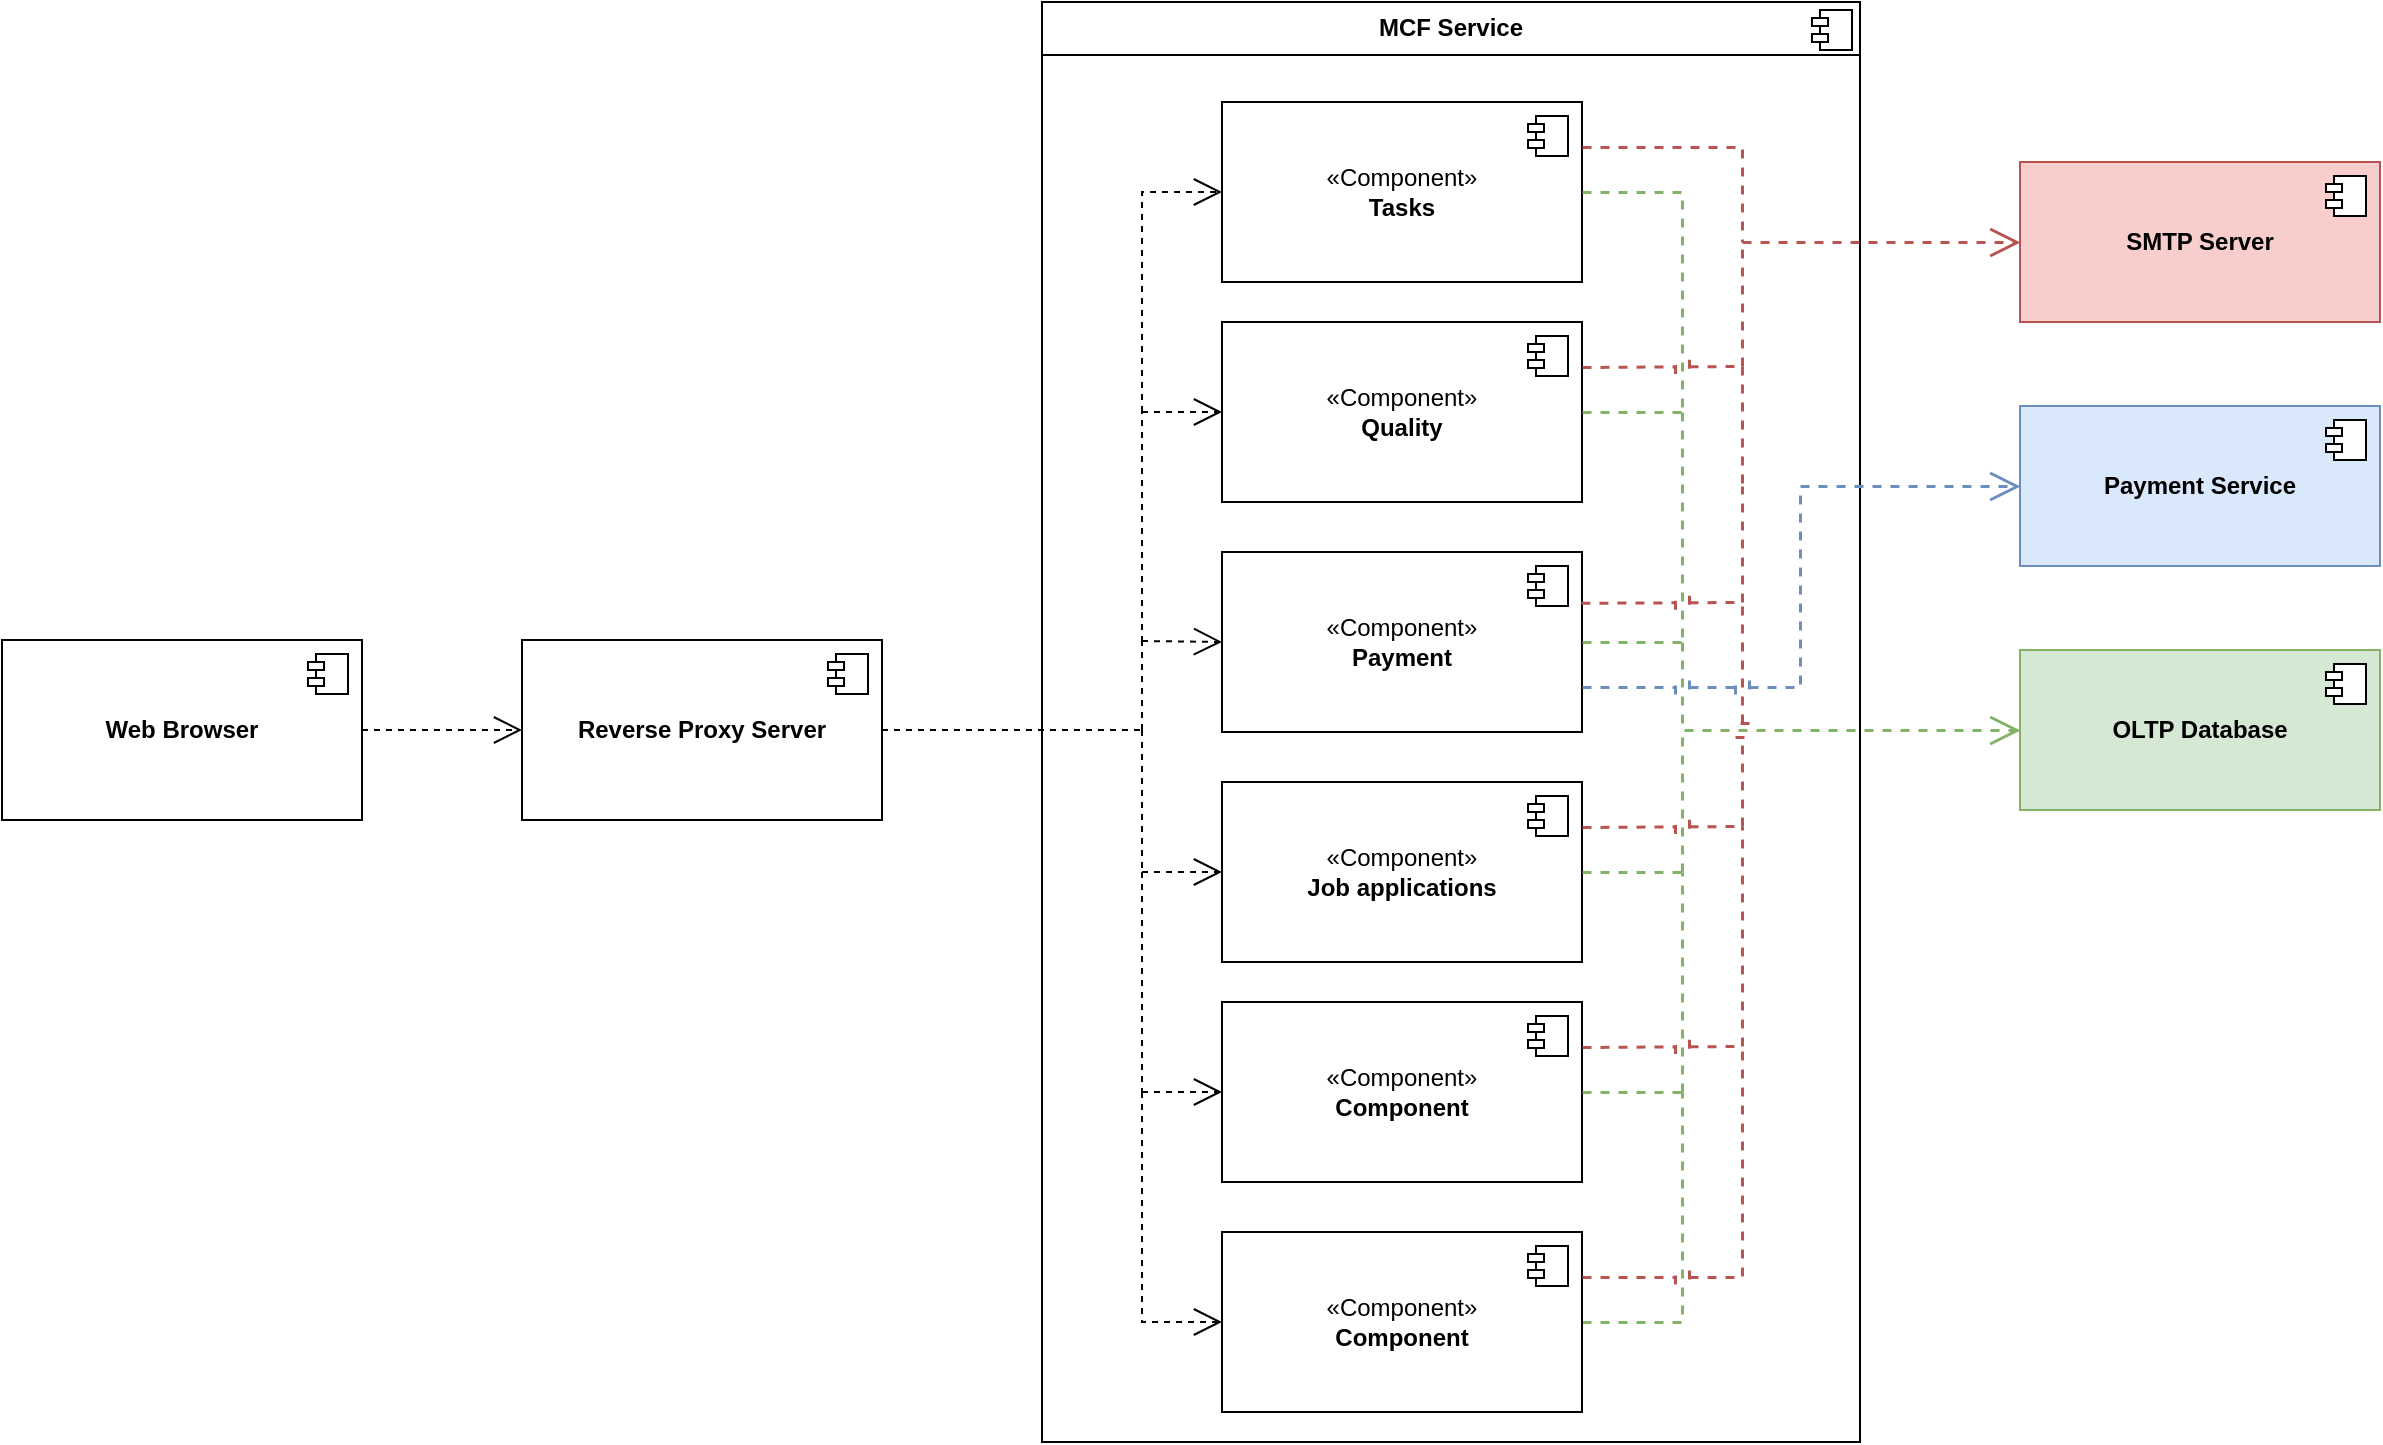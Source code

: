 <mxfile version="26.0.4">
  <diagram name="Page-1" id="R_M-jZn4rv1SXgoTYbhI">
    <mxGraphModel dx="1434" dy="844" grid="1" gridSize="10" guides="1" tooltips="1" connect="1" arrows="1" fold="1" page="1" pageScale="1" pageWidth="1169" pageHeight="827" math="0" shadow="0">
      <root>
        <mxCell id="0" />
        <mxCell id="1" parent="0" />
        <mxCell id="KCdfxB29JOxLrwtLFPlU-3" value="&lt;p style=&quot;margin:0px;margin-top:6px;text-align:center;&quot;&gt;&lt;b&gt;MCF Service&lt;/b&gt;&lt;/p&gt;&lt;hr size=&quot;1&quot; style=&quot;border-style:solid;&quot;&gt;&lt;p style=&quot;margin:0px;margin-left:8px;&quot;&gt;&lt;br&gt;&lt;/p&gt;" style="align=left;overflow=fill;html=1;dropTarget=0;whiteSpace=wrap;" vertex="1" parent="1">
          <mxGeometry x="531" y="78" width="409" height="720" as="geometry" />
        </mxCell>
        <mxCell id="KCdfxB29JOxLrwtLFPlU-4" value="" style="shape=component;jettyWidth=8;jettyHeight=4;" vertex="1" parent="KCdfxB29JOxLrwtLFPlU-3">
          <mxGeometry x="1" width="20" height="20" relative="1" as="geometry">
            <mxPoint x="-24" y="4" as="offset" />
          </mxGeometry>
        </mxCell>
        <mxCell id="KCdfxB29JOxLrwtLFPlU-16" value="" style="ellipse;whiteSpace=wrap;html=1;align=center;aspect=fixed;fillColor=none;strokeColor=none;resizable=0;perimeter=centerPerimeter;rotatable=0;allowArrows=0;points=[];outlineConnect=1;" vertex="1" parent="1">
          <mxGeometry x="521" y="338" width="10" height="10" as="geometry" />
        </mxCell>
        <mxCell id="KCdfxB29JOxLrwtLFPlU-21" value="&lt;b&gt;OLTP Database&lt;/b&gt;" style="html=1;dropTarget=0;whiteSpace=wrap;fillColor=#d5e8d4;strokeColor=#82b366;" vertex="1" parent="1">
          <mxGeometry x="1020" y="402" width="180" height="80" as="geometry" />
        </mxCell>
        <mxCell id="KCdfxB29JOxLrwtLFPlU-22" value="" style="shape=module;jettyWidth=8;jettyHeight=4;" vertex="1" parent="KCdfxB29JOxLrwtLFPlU-21">
          <mxGeometry x="1" width="20" height="20" relative="1" as="geometry">
            <mxPoint x="-27" y="7" as="offset" />
          </mxGeometry>
        </mxCell>
        <mxCell id="KCdfxB29JOxLrwtLFPlU-23" value="«Component»&lt;br&gt;&lt;b&gt;Tasks&lt;/b&gt;" style="html=1;dropTarget=0;whiteSpace=wrap;" vertex="1" parent="1">
          <mxGeometry x="621" y="128" width="180" height="90" as="geometry" />
        </mxCell>
        <mxCell id="KCdfxB29JOxLrwtLFPlU-24" value="" style="shape=module;jettyWidth=8;jettyHeight=4;" vertex="1" parent="KCdfxB29JOxLrwtLFPlU-23">
          <mxGeometry x="1" width="20" height="20" relative="1" as="geometry">
            <mxPoint x="-27" y="7" as="offset" />
          </mxGeometry>
        </mxCell>
        <mxCell id="KCdfxB29JOxLrwtLFPlU-63" style="edgeStyle=orthogonalEdgeStyle;rounded=0;orthogonalLoop=1;jettySize=auto;html=1;dashed=1;endArrow=none;endFill=0;fillColor=#d5e8d4;strokeColor=#82b366;strokeWidth=1.5;" edge="1" parent="1" source="KCdfxB29JOxLrwtLFPlU-64" target="KCdfxB29JOxLrwtLFPlU-61">
          <mxGeometry relative="1" as="geometry" />
        </mxCell>
        <mxCell id="KCdfxB29JOxLrwtLFPlU-25" value="«Component»&lt;br&gt;&lt;b&gt;Quality&lt;/b&gt;" style="html=1;dropTarget=0;whiteSpace=wrap;" vertex="1" parent="1">
          <mxGeometry x="621" y="238" width="180" height="90" as="geometry" />
        </mxCell>
        <mxCell id="KCdfxB29JOxLrwtLFPlU-26" value="" style="shape=module;jettyWidth=8;jettyHeight=4;" vertex="1" parent="KCdfxB29JOxLrwtLFPlU-25">
          <mxGeometry x="1" width="20" height="20" relative="1" as="geometry">
            <mxPoint x="-27" y="7" as="offset" />
          </mxGeometry>
        </mxCell>
        <mxCell id="KCdfxB29JOxLrwtLFPlU-27" value="«Component»&lt;br&gt;&lt;b&gt;Payment&lt;/b&gt;" style="html=1;dropTarget=0;whiteSpace=wrap;" vertex="1" parent="1">
          <mxGeometry x="621" y="353" width="180" height="90" as="geometry" />
        </mxCell>
        <mxCell id="KCdfxB29JOxLrwtLFPlU-28" value="" style="shape=module;jettyWidth=8;jettyHeight=4;" vertex="1" parent="KCdfxB29JOxLrwtLFPlU-27">
          <mxGeometry x="1" width="20" height="20" relative="1" as="geometry">
            <mxPoint x="-27" y="7" as="offset" />
          </mxGeometry>
        </mxCell>
        <mxCell id="KCdfxB29JOxLrwtLFPlU-29" value="«Component»&lt;br&gt;&lt;b&gt;Job applications&lt;/b&gt;" style="html=1;dropTarget=0;whiteSpace=wrap;" vertex="1" parent="1">
          <mxGeometry x="621" y="468" width="180" height="90" as="geometry" />
        </mxCell>
        <mxCell id="KCdfxB29JOxLrwtLFPlU-30" value="" style="shape=module;jettyWidth=8;jettyHeight=4;" vertex="1" parent="KCdfxB29JOxLrwtLFPlU-29">
          <mxGeometry x="1" width="20" height="20" relative="1" as="geometry">
            <mxPoint x="-27" y="7" as="offset" />
          </mxGeometry>
        </mxCell>
        <mxCell id="KCdfxB29JOxLrwtLFPlU-31" value="«Component»&lt;br&gt;&lt;b&gt;Component&lt;/b&gt;" style="html=1;dropTarget=0;whiteSpace=wrap;" vertex="1" parent="1">
          <mxGeometry x="621" y="578" width="180" height="90" as="geometry" />
        </mxCell>
        <mxCell id="KCdfxB29JOxLrwtLFPlU-32" value="" style="shape=module;jettyWidth=8;jettyHeight=4;" vertex="1" parent="KCdfxB29JOxLrwtLFPlU-31">
          <mxGeometry x="1" width="20" height="20" relative="1" as="geometry">
            <mxPoint x="-27" y="7" as="offset" />
          </mxGeometry>
        </mxCell>
        <mxCell id="KCdfxB29JOxLrwtLFPlU-71" style="edgeStyle=orthogonalEdgeStyle;rounded=0;orthogonalLoop=1;jettySize=auto;html=1;endArrow=none;endFill=0;dashed=1;fillColor=#d5e8d4;strokeColor=#82b366;strokeWidth=1.5;" edge="1" parent="1" source="KCdfxB29JOxLrwtLFPlU-33" target="KCdfxB29JOxLrwtLFPlU-69">
          <mxGeometry relative="1" as="geometry" />
        </mxCell>
        <mxCell id="KCdfxB29JOxLrwtLFPlU-33" value="«Component»&lt;br&gt;&lt;b&gt;Component&lt;/b&gt;" style="html=1;dropTarget=0;whiteSpace=wrap;" vertex="1" parent="1">
          <mxGeometry x="621" y="693" width="180" height="90" as="geometry" />
        </mxCell>
        <mxCell id="KCdfxB29JOxLrwtLFPlU-34" value="" style="shape=module;jettyWidth=8;jettyHeight=4;" vertex="1" parent="KCdfxB29JOxLrwtLFPlU-33">
          <mxGeometry x="1" width="20" height="20" relative="1" as="geometry">
            <mxPoint x="-27" y="7" as="offset" />
          </mxGeometry>
        </mxCell>
        <mxCell id="KCdfxB29JOxLrwtLFPlU-35" value="&lt;b&gt;Reverse Proxy Server&lt;/b&gt;" style="html=1;dropTarget=0;whiteSpace=wrap;" vertex="1" parent="1">
          <mxGeometry x="271" y="397" width="180" height="90" as="geometry" />
        </mxCell>
        <mxCell id="KCdfxB29JOxLrwtLFPlU-36" value="" style="shape=module;jettyWidth=8;jettyHeight=4;" vertex="1" parent="KCdfxB29JOxLrwtLFPlU-35">
          <mxGeometry x="1" width="20" height="20" relative="1" as="geometry">
            <mxPoint x="-27" y="7" as="offset" />
          </mxGeometry>
        </mxCell>
        <mxCell id="KCdfxB29JOxLrwtLFPlU-37" value="&lt;b&gt;Web Browser&lt;/b&gt;" style="html=1;dropTarget=0;whiteSpace=wrap;" vertex="1" parent="1">
          <mxGeometry x="11" y="397" width="180" height="90" as="geometry" />
        </mxCell>
        <mxCell id="KCdfxB29JOxLrwtLFPlU-38" value="" style="shape=module;jettyWidth=8;jettyHeight=4;" vertex="1" parent="KCdfxB29JOxLrwtLFPlU-37">
          <mxGeometry x="1" width="20" height="20" relative="1" as="geometry">
            <mxPoint x="-27" y="7" as="offset" />
          </mxGeometry>
        </mxCell>
        <mxCell id="KCdfxB29JOxLrwtLFPlU-51" value="" style="endArrow=open;endSize=12;dashed=1;html=1;rounded=0;exitDx=0;exitDy=0;entryX=0;entryY=0.5;entryDx=0;entryDy=0;edgeStyle=orthogonalEdgeStyle;fontColor=default;fillColor=#d5e8d4;strokeColor=#82b366;strokeWidth=1.5;" edge="1" parent="1" source="KCdfxB29JOxLrwtLFPlU-61" target="KCdfxB29JOxLrwtLFPlU-21">
          <mxGeometry x="0.291" width="160" relative="1" as="geometry">
            <mxPoint x="581" y="488" as="sourcePoint" />
            <mxPoint x="741" y="488" as="targetPoint" />
            <Array as="points">
              <mxPoint x="851" y="398" />
              <mxPoint x="851" y="442" />
            </Array>
            <mxPoint as="offset" />
          </mxGeometry>
        </mxCell>
        <mxCell id="KCdfxB29JOxLrwtLFPlU-52" value="" style="shape=waypoint;sketch=0;size=6;pointerEvents=1;points=[];fillColor=none;resizable=0;rotatable=0;perimeter=centerPerimeter;snapToPoint=1;strokeColor=none;" vertex="1" parent="1">
          <mxGeometry x="841" y="432" width="20" height="20" as="geometry" />
        </mxCell>
        <mxCell id="KCdfxB29JOxLrwtLFPlU-59" value="" style="endArrow=none;endSize=12;dashed=1;rounded=0;exitX=1;exitY=0.5;exitDx=0;exitDy=0;entryDx=0;entryDy=0;entryPerimeter=0;endFill=0;edgeStyle=orthogonalEdgeStyle;fontColor=default;html=1;fillColor=#d5e8d4;strokeColor=#82b366;strokeWidth=1.5;" edge="1" parent="1" source="KCdfxB29JOxLrwtLFPlU-29" target="KCdfxB29JOxLrwtLFPlU-56">
          <mxGeometry width="160" relative="1" as="geometry">
            <mxPoint x="801" y="513" as="sourcePoint" />
            <mxPoint x="851" y="442" as="targetPoint" />
          </mxGeometry>
        </mxCell>
        <mxCell id="KCdfxB29JOxLrwtLFPlU-56" value="" style="shape=waypoint;sketch=0;size=6;pointerEvents=1;points=[];fillColor=none;resizable=0;rotatable=0;perimeter=centerPerimeter;snapToPoint=1;strokeColor=none;" vertex="1" parent="1">
          <mxGeometry x="841" y="503" width="20" height="20" as="geometry" />
        </mxCell>
        <mxCell id="KCdfxB29JOxLrwtLFPlU-62" value="" style="endArrow=none;endSize=12;dashed=1;html=1;rounded=0;exitX=1;exitY=0.5;exitDx=0;exitDy=0;entryDx=0;entryDy=0;edgeStyle=orthogonalEdgeStyle;endFill=0;fillColor=#d5e8d4;strokeColor=#82b366;strokeWidth=1.5;" edge="1" parent="1" source="KCdfxB29JOxLrwtLFPlU-27" target="KCdfxB29JOxLrwtLFPlU-61">
          <mxGeometry x="0.291" width="160" relative="1" as="geometry">
            <mxPoint x="801" y="398" as="sourcePoint" />
            <mxPoint x="1011" y="442" as="targetPoint" />
            <Array as="points" />
            <mxPoint as="offset" />
          </mxGeometry>
        </mxCell>
        <mxCell id="KCdfxB29JOxLrwtLFPlU-61" value="" style="shape=waypoint;sketch=0;size=6;pointerEvents=1;points=[];fillColor=none;resizable=0;rotatable=0;perimeter=centerPerimeter;snapToPoint=1;strokeColor=none;" vertex="1" parent="1">
          <mxGeometry x="841" y="388" width="20" height="20" as="geometry" />
        </mxCell>
        <mxCell id="KCdfxB29JOxLrwtLFPlU-65" value="" style="edgeStyle=orthogonalEdgeStyle;rounded=0;orthogonalLoop=1;jettySize=auto;html=1;dashed=1;endArrow=none;endFill=0;fillColor=#d5e8d4;strokeColor=#82b366;strokeWidth=1.5;" edge="1" parent="1" source="KCdfxB29JOxLrwtLFPlU-25" target="KCdfxB29JOxLrwtLFPlU-64">
          <mxGeometry relative="1" as="geometry">
            <mxPoint x="801" y="283" as="sourcePoint" />
            <mxPoint x="851" y="398" as="targetPoint" />
          </mxGeometry>
        </mxCell>
        <mxCell id="KCdfxB29JOxLrwtLFPlU-64" value="" style="shape=waypoint;sketch=0;size=6;pointerEvents=1;points=[];fillColor=none;resizable=0;rotatable=0;perimeter=centerPerimeter;snapToPoint=1;strokeColor=none;" vertex="1" parent="1">
          <mxGeometry x="841" y="273" width="20" height="20" as="geometry" />
        </mxCell>
        <mxCell id="KCdfxB29JOxLrwtLFPlU-66" style="edgeStyle=orthogonalEdgeStyle;rounded=0;orthogonalLoop=1;jettySize=auto;html=1;entryX=0.45;entryY=0.8;entryDx=0;entryDy=0;entryPerimeter=0;dashed=1;endArrow=none;endFill=0;fillColor=#d5e8d4;strokeColor=#82b366;strokeWidth=1.5;" edge="1" parent="1" source="KCdfxB29JOxLrwtLFPlU-56" target="KCdfxB29JOxLrwtLFPlU-52">
          <mxGeometry relative="1" as="geometry" />
        </mxCell>
        <mxCell id="KCdfxB29JOxLrwtLFPlU-67" style="edgeStyle=orthogonalEdgeStyle;rounded=0;orthogonalLoop=1;jettySize=auto;html=1;entryX=0.7;entryY=0.35;entryDx=0;entryDy=0;entryPerimeter=0;endArrow=none;endFill=0;dashed=1;fillColor=#d5e8d4;strokeColor=#82b366;strokeWidth=1.5;" edge="1" parent="1" source="KCdfxB29JOxLrwtLFPlU-23" target="KCdfxB29JOxLrwtLFPlU-64">
          <mxGeometry relative="1" as="geometry" />
        </mxCell>
        <mxCell id="KCdfxB29JOxLrwtLFPlU-68" style="edgeStyle=orthogonalEdgeStyle;rounded=0;orthogonalLoop=1;jettySize=auto;html=1;entryX=0.65;entryY=0.9;entryDx=0;entryDy=0;entryPerimeter=0;endArrow=none;endFill=0;dashed=1;fillColor=#d5e8d4;strokeColor=#82b366;strokeWidth=1.5;" edge="1" parent="1" source="KCdfxB29JOxLrwtLFPlU-69" target="KCdfxB29JOxLrwtLFPlU-56">
          <mxGeometry relative="1" as="geometry" />
        </mxCell>
        <mxCell id="KCdfxB29JOxLrwtLFPlU-70" value="" style="edgeStyle=orthogonalEdgeStyle;rounded=0;orthogonalLoop=1;jettySize=auto;html=1;entryDx=0;entryDy=0;entryPerimeter=0;endArrow=none;endFill=0;dashed=1;fillColor=#d5e8d4;strokeColor=#82b366;strokeWidth=1.5;" edge="1" parent="1" source="KCdfxB29JOxLrwtLFPlU-31" target="KCdfxB29JOxLrwtLFPlU-69">
          <mxGeometry relative="1" as="geometry">
            <mxPoint x="801" y="623" as="sourcePoint" />
            <mxPoint x="851" y="513" as="targetPoint" />
          </mxGeometry>
        </mxCell>
        <mxCell id="KCdfxB29JOxLrwtLFPlU-69" value="" style="shape=waypoint;sketch=0;size=6;pointerEvents=1;points=[];fillColor=none;resizable=0;rotatable=0;perimeter=centerPerimeter;snapToPoint=1;strokeColor=none;" vertex="1" parent="1">
          <mxGeometry x="841" y="613" width="20" height="20" as="geometry" />
        </mxCell>
        <mxCell id="KCdfxB29JOxLrwtLFPlU-72" value="" style="endArrow=open;endSize=12;dashed=1;html=1;rounded=0;entryX=0;entryY=0.5;entryDx=0;entryDy=0;exitX=1;exitY=0.5;exitDx=0;exitDy=0;" edge="1" parent="1" source="KCdfxB29JOxLrwtLFPlU-37" target="KCdfxB29JOxLrwtLFPlU-35">
          <mxGeometry width="160" relative="1" as="geometry">
            <mxPoint x="121" y="452" as="sourcePoint" />
            <mxPoint x="201" y="468" as="targetPoint" />
          </mxGeometry>
        </mxCell>
        <mxCell id="KCdfxB29JOxLrwtLFPlU-73" value="" style="endArrow=open;endSize=12;dashed=1;html=1;rounded=0;entryX=0;entryY=0.5;entryDx=0;entryDy=0;edgeStyle=orthogonalEdgeStyle;" edge="1" parent="1" source="KCdfxB29JOxLrwtLFPlU-77" target="KCdfxB29JOxLrwtLFPlU-23">
          <mxGeometry width="160" relative="1" as="geometry">
            <mxPoint x="411" y="452" as="sourcePoint" />
            <mxPoint x="571" y="452" as="targetPoint" />
            <Array as="points">
              <mxPoint x="581" y="173" />
            </Array>
          </mxGeometry>
        </mxCell>
        <mxCell id="KCdfxB29JOxLrwtLFPlU-78" value="" style="endArrow=none;endSize=12;dashed=1;html=1;rounded=0;entryDx=0;entryDy=0;edgeStyle=orthogonalEdgeStyle;endFill=0;" edge="1" parent="1" source="KCdfxB29JOxLrwtLFPlU-80" target="KCdfxB29JOxLrwtLFPlU-77">
          <mxGeometry width="160" relative="1" as="geometry">
            <mxPoint x="581" y="453" as="sourcePoint" />
            <mxPoint x="621" y="173" as="targetPoint" />
            <Array as="points" />
          </mxGeometry>
        </mxCell>
        <mxCell id="KCdfxB29JOxLrwtLFPlU-77" value="" style="shape=waypoint;sketch=0;size=6;pointerEvents=1;points=[];fillColor=none;resizable=0;rotatable=0;perimeter=centerPerimeter;snapToPoint=1;strokeColor=none;" vertex="1" parent="1">
          <mxGeometry x="571" y="273" width="20" height="20" as="geometry" />
        </mxCell>
        <mxCell id="KCdfxB29JOxLrwtLFPlU-79" value="" style="endArrow=open;endSize=12;dashed=1;html=1;rounded=0;" edge="1" parent="1" target="KCdfxB29JOxLrwtLFPlU-25">
          <mxGeometry width="160" relative="1" as="geometry">
            <mxPoint x="581" y="283" as="sourcePoint" />
            <mxPoint x="731" y="478" as="targetPoint" />
            <mxPoint as="offset" />
          </mxGeometry>
        </mxCell>
        <mxCell id="KCdfxB29JOxLrwtLFPlU-80" value="" style="shape=waypoint;sketch=0;size=6;pointerEvents=1;points=[];fillColor=none;resizable=0;rotatable=0;perimeter=centerPerimeter;snapToPoint=1;strokeColor=none;" vertex="1" parent="1">
          <mxGeometry x="571" y="388" width="20" height="20" as="geometry" />
        </mxCell>
        <mxCell id="KCdfxB29JOxLrwtLFPlU-84" value="" style="endArrow=open;endSize=12;dashed=1;html=1;rounded=0;" edge="1" parent="1">
          <mxGeometry width="160" relative="1" as="geometry">
            <mxPoint x="581" y="397.5" as="sourcePoint" />
            <mxPoint x="621" y="398" as="targetPoint" />
          </mxGeometry>
        </mxCell>
        <mxCell id="KCdfxB29JOxLrwtLFPlU-86" value="" style="endArrow=none;endSize=12;dashed=1;html=1;rounded=0;exitDx=0;exitDy=0;edgeStyle=orthogonalEdgeStyle;endFill=0;exitX=0.45;exitY=0.85;exitPerimeter=0;" edge="1" parent="1" source="KCdfxB29JOxLrwtLFPlU-88">
          <mxGeometry width="160" relative="1" as="geometry">
            <mxPoint x="571" y="488" as="sourcePoint" />
            <mxPoint x="581" y="398" as="targetPoint" />
            <Array as="points" />
          </mxGeometry>
        </mxCell>
        <mxCell id="KCdfxB29JOxLrwtLFPlU-87" value="" style="endArrow=open;endSize=12;dashed=1;html=1;rounded=0;exitDx=0;exitDy=0;exitPerimeter=0;entryX=0;entryY=0.5;entryDx=0;entryDy=0;edgeStyle=orthogonalEdgeStyle;" edge="1" parent="1" source="KCdfxB29JOxLrwtLFPlU-92" target="KCdfxB29JOxLrwtLFPlU-29">
          <mxGeometry width="160" relative="1" as="geometry">
            <mxPoint x="451" y="548" as="sourcePoint" />
            <mxPoint x="751" y="538" as="targetPoint" />
            <Array as="points">
              <mxPoint x="581" y="513" />
            </Array>
          </mxGeometry>
        </mxCell>
        <mxCell id="KCdfxB29JOxLrwtLFPlU-89" value="" style="endArrow=none;endSize=12;dashed=1;html=1;rounded=0;exitX=1;exitY=0.5;exitDx=0;exitDy=0;edgeStyle=orthogonalEdgeStyle;endFill=0;entryX=0.35;entryY=0.56;entryDx=0;entryDy=0;entryPerimeter=0;" edge="1" parent="1" source="KCdfxB29JOxLrwtLFPlU-35" target="KCdfxB29JOxLrwtLFPlU-88">
          <mxGeometry width="160" relative="1" as="geometry">
            <mxPoint x="451" y="442" as="sourcePoint" />
            <mxPoint x="521" y="458" as="targetPoint" />
            <Array as="points">
              <mxPoint x="511" y="442" />
              <mxPoint x="511" y="442" />
            </Array>
          </mxGeometry>
        </mxCell>
        <mxCell id="KCdfxB29JOxLrwtLFPlU-88" value="" style="shape=waypoint;sketch=0;size=6;pointerEvents=1;points=[];fillColor=none;resizable=0;rotatable=0;perimeter=centerPerimeter;snapToPoint=1;strokeColor=none;" vertex="1" parent="1">
          <mxGeometry x="571" y="432" width="20" height="20" as="geometry" />
        </mxCell>
        <mxCell id="KCdfxB29JOxLrwtLFPlU-91" value="" style="endArrow=open;endSize=12;dashed=1;html=1;rounded=0;entryX=0;entryY=0.5;entryDx=0;entryDy=0;edgeStyle=orthogonalEdgeStyle;" edge="1" parent="1" source="KCdfxB29JOxLrwtLFPlU-94" target="KCdfxB29JOxLrwtLFPlU-31">
          <mxGeometry width="160" relative="1" as="geometry">
            <mxPoint x="521" y="628" as="sourcePoint" />
            <mxPoint x="681" y="628" as="targetPoint" />
            <Array as="points">
              <mxPoint x="581" y="623" />
            </Array>
          </mxGeometry>
        </mxCell>
        <mxCell id="KCdfxB29JOxLrwtLFPlU-93" value="" style="endArrow=none;endSize=12;dashed=1;html=1;rounded=0;exitX=0.63;exitY=0.62;exitDx=0;exitDy=0;exitPerimeter=0;entryDx=0;entryDy=0;edgeStyle=orthogonalEdgeStyle;endFill=0;" edge="1" parent="1" source="KCdfxB29JOxLrwtLFPlU-88" target="KCdfxB29JOxLrwtLFPlU-92">
          <mxGeometry width="160" relative="1" as="geometry">
            <mxPoint x="581" y="442" as="sourcePoint" />
            <mxPoint x="621" y="513" as="targetPoint" />
            <Array as="points" />
          </mxGeometry>
        </mxCell>
        <mxCell id="KCdfxB29JOxLrwtLFPlU-92" value="" style="shape=waypoint;sketch=0;size=6;pointerEvents=1;points=[];fillColor=none;resizable=0;rotatable=0;perimeter=centerPerimeter;snapToPoint=1;strokeColor=none;" vertex="1" parent="1">
          <mxGeometry x="571" y="503" width="20" height="20" as="geometry" />
        </mxCell>
        <mxCell id="KCdfxB29JOxLrwtLFPlU-95" value="" style="endArrow=none;endSize=12;dashed=1;html=1;rounded=0;entryDx=0;entryDy=0;edgeStyle=orthogonalEdgeStyle;endFill=0;" edge="1" parent="1" source="KCdfxB29JOxLrwtLFPlU-92" target="KCdfxB29JOxLrwtLFPlU-94">
          <mxGeometry width="160" relative="1" as="geometry">
            <mxPoint x="581" y="513" as="sourcePoint" />
            <mxPoint x="621" y="623" as="targetPoint" />
            <Array as="points" />
          </mxGeometry>
        </mxCell>
        <mxCell id="KCdfxB29JOxLrwtLFPlU-94" value="" style="shape=waypoint;sketch=0;size=6;pointerEvents=1;points=[];fillColor=none;resizable=0;rotatable=0;perimeter=centerPerimeter;snapToPoint=1;strokeColor=none;" vertex="1" parent="1">
          <mxGeometry x="571" y="613" width="20" height="20" as="geometry" />
        </mxCell>
        <mxCell id="KCdfxB29JOxLrwtLFPlU-96" value="" style="endArrow=open;endSize=12;dashed=1;html=1;rounded=0;entryX=0;entryY=0.5;entryDx=0;entryDy=0;edgeStyle=orthogonalEdgeStyle;" edge="1" parent="1" source="KCdfxB29JOxLrwtLFPlU-94" target="KCdfxB29JOxLrwtLFPlU-33">
          <mxGeometry width="160" relative="1" as="geometry">
            <mxPoint x="551" y="668" as="sourcePoint" />
            <mxPoint x="711" y="668" as="targetPoint" />
            <Array as="points">
              <mxPoint x="581" y="738" />
            </Array>
          </mxGeometry>
        </mxCell>
        <mxCell id="KCdfxB29JOxLrwtLFPlU-115" value="&lt;b&gt;Payment Service&lt;br&gt;&lt;/b&gt;" style="html=1;dropTarget=0;whiteSpace=wrap;fillColor=#dae8fc;strokeColor=#6c8ebf;" vertex="1" parent="1">
          <mxGeometry x="1020" y="280" width="180" height="80" as="geometry" />
        </mxCell>
        <mxCell id="KCdfxB29JOxLrwtLFPlU-116" value="" style="shape=module;jettyWidth=8;jettyHeight=4;" vertex="1" parent="KCdfxB29JOxLrwtLFPlU-115">
          <mxGeometry x="1" width="20" height="20" relative="1" as="geometry">
            <mxPoint x="-27" y="7" as="offset" />
          </mxGeometry>
        </mxCell>
        <mxCell id="KCdfxB29JOxLrwtLFPlU-122" value="" style="endArrow=none;endSize=12;dashed=1;html=1;rounded=0;exitX=1;exitY=0.25;exitDx=0;exitDy=0;edgeStyle=orthogonalEdgeStyle;endFill=0;jumpStyle=line;fillColor=#f8cecc;strokeColor=#b85450;strokeWidth=1.5;" edge="1" parent="1" source="KCdfxB29JOxLrwtLFPlU-25" target="KCdfxB29JOxLrwtLFPlU-119">
          <mxGeometry width="160" relative="1" as="geometry">
            <mxPoint x="801" y="261" as="sourcePoint" />
            <mxPoint x="860" y="260" as="targetPoint" />
          </mxGeometry>
        </mxCell>
        <mxCell id="KCdfxB29JOxLrwtLFPlU-147" style="edgeStyle=orthogonalEdgeStyle;rounded=0;orthogonalLoop=1;jettySize=auto;html=1;endArrow=none;endFill=0;dashed=1;fillColor=#f8cecc;strokeColor=#b85450;strokeWidth=1.5;" edge="1" parent="1" source="KCdfxB29JOxLrwtLFPlU-119" target="KCdfxB29JOxLrwtLFPlU-144">
          <mxGeometry relative="1" as="geometry" />
        </mxCell>
        <mxCell id="KCdfxB29JOxLrwtLFPlU-119" value="" style="shape=waypoint;sketch=0;size=6;pointerEvents=1;points=[];fillColor=none;resizable=0;rotatable=0;perimeter=centerPerimeter;snapToPoint=1;strokeColor=none;" vertex="1" parent="1">
          <mxGeometry x="871" y="250" width="20" height="20" as="geometry" />
        </mxCell>
        <mxCell id="KCdfxB29JOxLrwtLFPlU-124" value="" style="endArrow=none;endSize=12;dashed=1;html=1;rounded=0;exitDx=0;exitDy=0;entryX=0.729;entryY=0.571;entryDx=0;entryDy=0;entryPerimeter=0;endFill=0;edgeStyle=orthogonalEdgeStyle;jumpStyle=line;fillColor=#f8cecc;strokeColor=#b85450;strokeWidth=1.5;" edge="1" parent="1" source="KCdfxB29JOxLrwtLFPlU-127" target="KCdfxB29JOxLrwtLFPlU-125">
          <mxGeometry width="160" relative="1" as="geometry">
            <mxPoint x="790" y="450" as="sourcePoint" />
            <mxPoint x="910" y="360" as="targetPoint" />
          </mxGeometry>
        </mxCell>
        <mxCell id="KCdfxB29JOxLrwtLFPlU-126" value="" style="endArrow=none;endSize=12;dashed=1;html=1;rounded=0;exitDx=0;exitDy=0;entryDx=0;entryDy=0;edgeStyle=orthogonalEdgeStyle;endFill=0;fillColor=#f8cecc;strokeColor=#b85450;strokeWidth=1.5;" edge="1" parent="1" source="KCdfxB29JOxLrwtLFPlU-119" target="KCdfxB29JOxLrwtLFPlU-125">
          <mxGeometry width="160" relative="1" as="geometry">
            <mxPoint x="881" y="260" as="sourcePoint" />
            <mxPoint x="971" y="320" as="targetPoint" />
            <Array as="points" />
          </mxGeometry>
        </mxCell>
        <mxCell id="KCdfxB29JOxLrwtLFPlU-125" value="" style="shape=waypoint;sketch=0;size=6;pointerEvents=1;points=[];fillColor=none;resizable=0;rotatable=0;perimeter=centerPerimeter;snapToPoint=1;strokeColor=none;" vertex="1" parent="1">
          <mxGeometry x="871" y="310" width="20" height="20" as="geometry" />
        </mxCell>
        <mxCell id="KCdfxB29JOxLrwtLFPlU-128" value="" style="endArrow=none;endSize=12;dashed=1;html=1;rounded=0;exitX=0.997;exitY=0.282;exitDx=0;exitDy=0;entryDx=0;entryDy=0;entryPerimeter=0;endFill=0;edgeStyle=orthogonalEdgeStyle;jumpStyle=line;exitPerimeter=0;fillColor=#f8cecc;strokeColor=#b85450;strokeWidth=1.5;" edge="1" parent="1" source="KCdfxB29JOxLrwtLFPlU-27" target="KCdfxB29JOxLrwtLFPlU-127">
          <mxGeometry width="160" relative="1" as="geometry">
            <mxPoint x="801" y="376" as="sourcePoint" />
            <mxPoint x="881" y="320" as="targetPoint" />
          </mxGeometry>
        </mxCell>
        <mxCell id="KCdfxB29JOxLrwtLFPlU-127" value="" style="shape=waypoint;sketch=0;size=6;pointerEvents=1;points=[];fillColor=none;resizable=0;rotatable=0;perimeter=centerPerimeter;snapToPoint=1;strokeColor=none;" vertex="1" parent="1">
          <mxGeometry x="871" y="368" width="20" height="20" as="geometry" />
        </mxCell>
        <mxCell id="KCdfxB29JOxLrwtLFPlU-129" value="" style="endArrow=none;endSize=12;dashed=1;html=1;rounded=0;exitDx=0;exitDy=0;edgeStyle=orthogonalEdgeStyle;endFill=0;jumpStyle=line;fillColor=#f8cecc;strokeColor=#b85450;strokeWidth=1.5;" edge="1" parent="1" source="KCdfxB29JOxLrwtLFPlU-130" target="KCdfxB29JOxLrwtLFPlU-127">
          <mxGeometry width="160" relative="1" as="geometry">
            <mxPoint x="950" y="540" as="sourcePoint" />
            <mxPoint x="1110" y="540" as="targetPoint" />
          </mxGeometry>
        </mxCell>
        <mxCell id="KCdfxB29JOxLrwtLFPlU-131" value="" style="endArrow=none;endSize=12;dashed=1;html=1;rounded=0;exitX=1;exitY=0.25;exitDx=0;exitDy=0;edgeStyle=orthogonalEdgeStyle;endFill=0;jumpStyle=line;fillColor=#f8cecc;strokeColor=#b85450;strokeWidth=1.5;" edge="1" parent="1" source="KCdfxB29JOxLrwtLFPlU-29" target="KCdfxB29JOxLrwtLFPlU-130">
          <mxGeometry width="160" relative="1" as="geometry">
            <mxPoint x="801" y="491" as="sourcePoint" />
            <mxPoint x="881" y="378" as="targetPoint" />
          </mxGeometry>
        </mxCell>
        <mxCell id="KCdfxB29JOxLrwtLFPlU-130" value="" style="shape=waypoint;sketch=0;size=6;pointerEvents=1;points=[];fillColor=none;resizable=0;rotatable=0;perimeter=centerPerimeter;snapToPoint=1;strokeColor=none;" vertex="1" parent="1">
          <mxGeometry x="871" y="480" width="20" height="20" as="geometry" />
        </mxCell>
        <mxCell id="KCdfxB29JOxLrwtLFPlU-136" value="" style="endArrow=none;endSize=12;dashed=1;html=1;rounded=0;exitDx=0;exitDy=0;entryX=0.61;entryY=0.662;entryDx=0;entryDy=0;entryPerimeter=0;endFill=0;edgeStyle=orthogonalEdgeStyle;fillColor=#f8cecc;strokeColor=#b85450;strokeWidth=1.5;" edge="1" parent="1" source="KCdfxB29JOxLrwtLFPlU-137" target="KCdfxB29JOxLrwtLFPlU-130">
          <mxGeometry width="160" relative="1" as="geometry">
            <mxPoint x="910" y="590" as="sourcePoint" />
            <mxPoint x="1070" y="590" as="targetPoint" />
          </mxGeometry>
        </mxCell>
        <mxCell id="KCdfxB29JOxLrwtLFPlU-138" value="" style="endArrow=none;endSize=12;dashed=1;html=1;rounded=0;exitX=1;exitY=0.25;exitDx=0;exitDy=0;entryDx=0;entryDy=0;entryPerimeter=0;endFill=0;edgeStyle=orthogonalEdgeStyle;jumpStyle=line;fillColor=#f8cecc;strokeColor=#b85450;strokeWidth=1.5;" edge="1" parent="1" source="KCdfxB29JOxLrwtLFPlU-31" target="KCdfxB29JOxLrwtLFPlU-137">
          <mxGeometry width="160" relative="1" as="geometry">
            <mxPoint x="801" y="601" as="sourcePoint" />
            <mxPoint x="881" y="490" as="targetPoint" />
          </mxGeometry>
        </mxCell>
        <mxCell id="KCdfxB29JOxLrwtLFPlU-137" value="" style="shape=waypoint;sketch=0;size=6;pointerEvents=1;points=[];fillColor=none;resizable=0;rotatable=0;perimeter=centerPerimeter;snapToPoint=1;strokeColor=none;" vertex="1" parent="1">
          <mxGeometry x="871" y="590" width="20" height="20" as="geometry" />
        </mxCell>
        <mxCell id="KCdfxB29JOxLrwtLFPlU-139" value="" style="endArrow=none;endSize=12;dashed=1;html=1;rounded=0;exitX=1;exitY=0.25;exitDx=0;exitDy=0;endFill=0;edgeStyle=orthogonalEdgeStyle;jumpStyle=line;fillColor=#f8cecc;strokeColor=#b85450;strokeWidth=1.5;" edge="1" parent="1" source="KCdfxB29JOxLrwtLFPlU-33" target="KCdfxB29JOxLrwtLFPlU-137">
          <mxGeometry width="160" relative="1" as="geometry">
            <mxPoint x="950" y="660" as="sourcePoint" />
            <mxPoint x="1110" y="660" as="targetPoint" />
          </mxGeometry>
        </mxCell>
        <mxCell id="KCdfxB29JOxLrwtLFPlU-140" value="&lt;b&gt;SMTP Server&lt;/b&gt;" style="html=1;dropTarget=0;whiteSpace=wrap;fillColor=#f8cecc;strokeColor=#b85450;" vertex="1" parent="1">
          <mxGeometry x="1020" y="158" width="180" height="80" as="geometry" />
        </mxCell>
        <mxCell id="KCdfxB29JOxLrwtLFPlU-141" value="" style="shape=module;jettyWidth=8;jettyHeight=4;" vertex="1" parent="KCdfxB29JOxLrwtLFPlU-140">
          <mxGeometry x="1" width="20" height="20" relative="1" as="geometry">
            <mxPoint x="-27" y="7" as="offset" />
          </mxGeometry>
        </mxCell>
        <mxCell id="KCdfxB29JOxLrwtLFPlU-146" value="" style="endArrow=none;endSize=12;dashed=1;html=1;rounded=0;entryDx=0;entryDy=0;edgeStyle=orthogonalEdgeStyle;exitX=1;exitY=0.25;exitDx=0;exitDy=0;endFill=0;fillColor=#f8cecc;strokeColor=#b85450;strokeWidth=1.5;" edge="1" parent="1" source="KCdfxB29JOxLrwtLFPlU-23" target="KCdfxB29JOxLrwtLFPlU-144">
          <mxGeometry width="160" relative="1" as="geometry">
            <mxPoint x="801" y="151" as="sourcePoint" />
            <mxPoint x="989" y="198" as="targetPoint" />
            <Array as="points">
              <mxPoint x="881" y="151" />
            </Array>
          </mxGeometry>
        </mxCell>
        <mxCell id="KCdfxB29JOxLrwtLFPlU-144" value="" style="shape=waypoint;sketch=0;size=6;pointerEvents=1;points=[];fillColor=none;resizable=0;rotatable=0;perimeter=centerPerimeter;snapToPoint=1;strokeColor=none;" vertex="1" parent="1">
          <mxGeometry x="871" y="188" width="20" height="20" as="geometry" />
        </mxCell>
        <mxCell id="KCdfxB29JOxLrwtLFPlU-149" value="" style="endArrow=open;endSize=12;dashed=1;html=1;rounded=0;entryX=0;entryY=0.5;entryDx=0;entryDy=0;fillColor=#f8cecc;strokeColor=#b85450;strokeWidth=1.5;" edge="1" parent="1" source="KCdfxB29JOxLrwtLFPlU-144" target="KCdfxB29JOxLrwtLFPlU-140">
          <mxGeometry x="0.0" width="160" relative="1" as="geometry">
            <mxPoint x="820" y="200" as="sourcePoint" />
            <mxPoint x="980" y="200" as="targetPoint" />
            <mxPoint as="offset" />
          </mxGeometry>
        </mxCell>
        <mxCell id="KCdfxB29JOxLrwtLFPlU-150" value="" style="endArrow=open;endSize=12;dashed=1;html=1;rounded=0;exitX=1;exitY=0.75;exitDx=0;exitDy=0;entryX=0;entryY=0.5;entryDx=0;entryDy=0;edgeStyle=orthogonalEdgeStyle;jumpStyle=line;fillColor=#dae8fc;strokeColor=#6c8ebf;strokeWidth=1.5;" edge="1" parent="1" source="KCdfxB29JOxLrwtLFPlU-27" target="KCdfxB29JOxLrwtLFPlU-115">
          <mxGeometry width="160" relative="1" as="geometry">
            <mxPoint x="890" y="330" as="sourcePoint" />
            <mxPoint x="1050" y="330" as="targetPoint" />
            <Array as="points">
              <mxPoint x="910" y="421" />
              <mxPoint x="910" y="320" />
            </Array>
          </mxGeometry>
        </mxCell>
      </root>
    </mxGraphModel>
  </diagram>
</mxfile>
